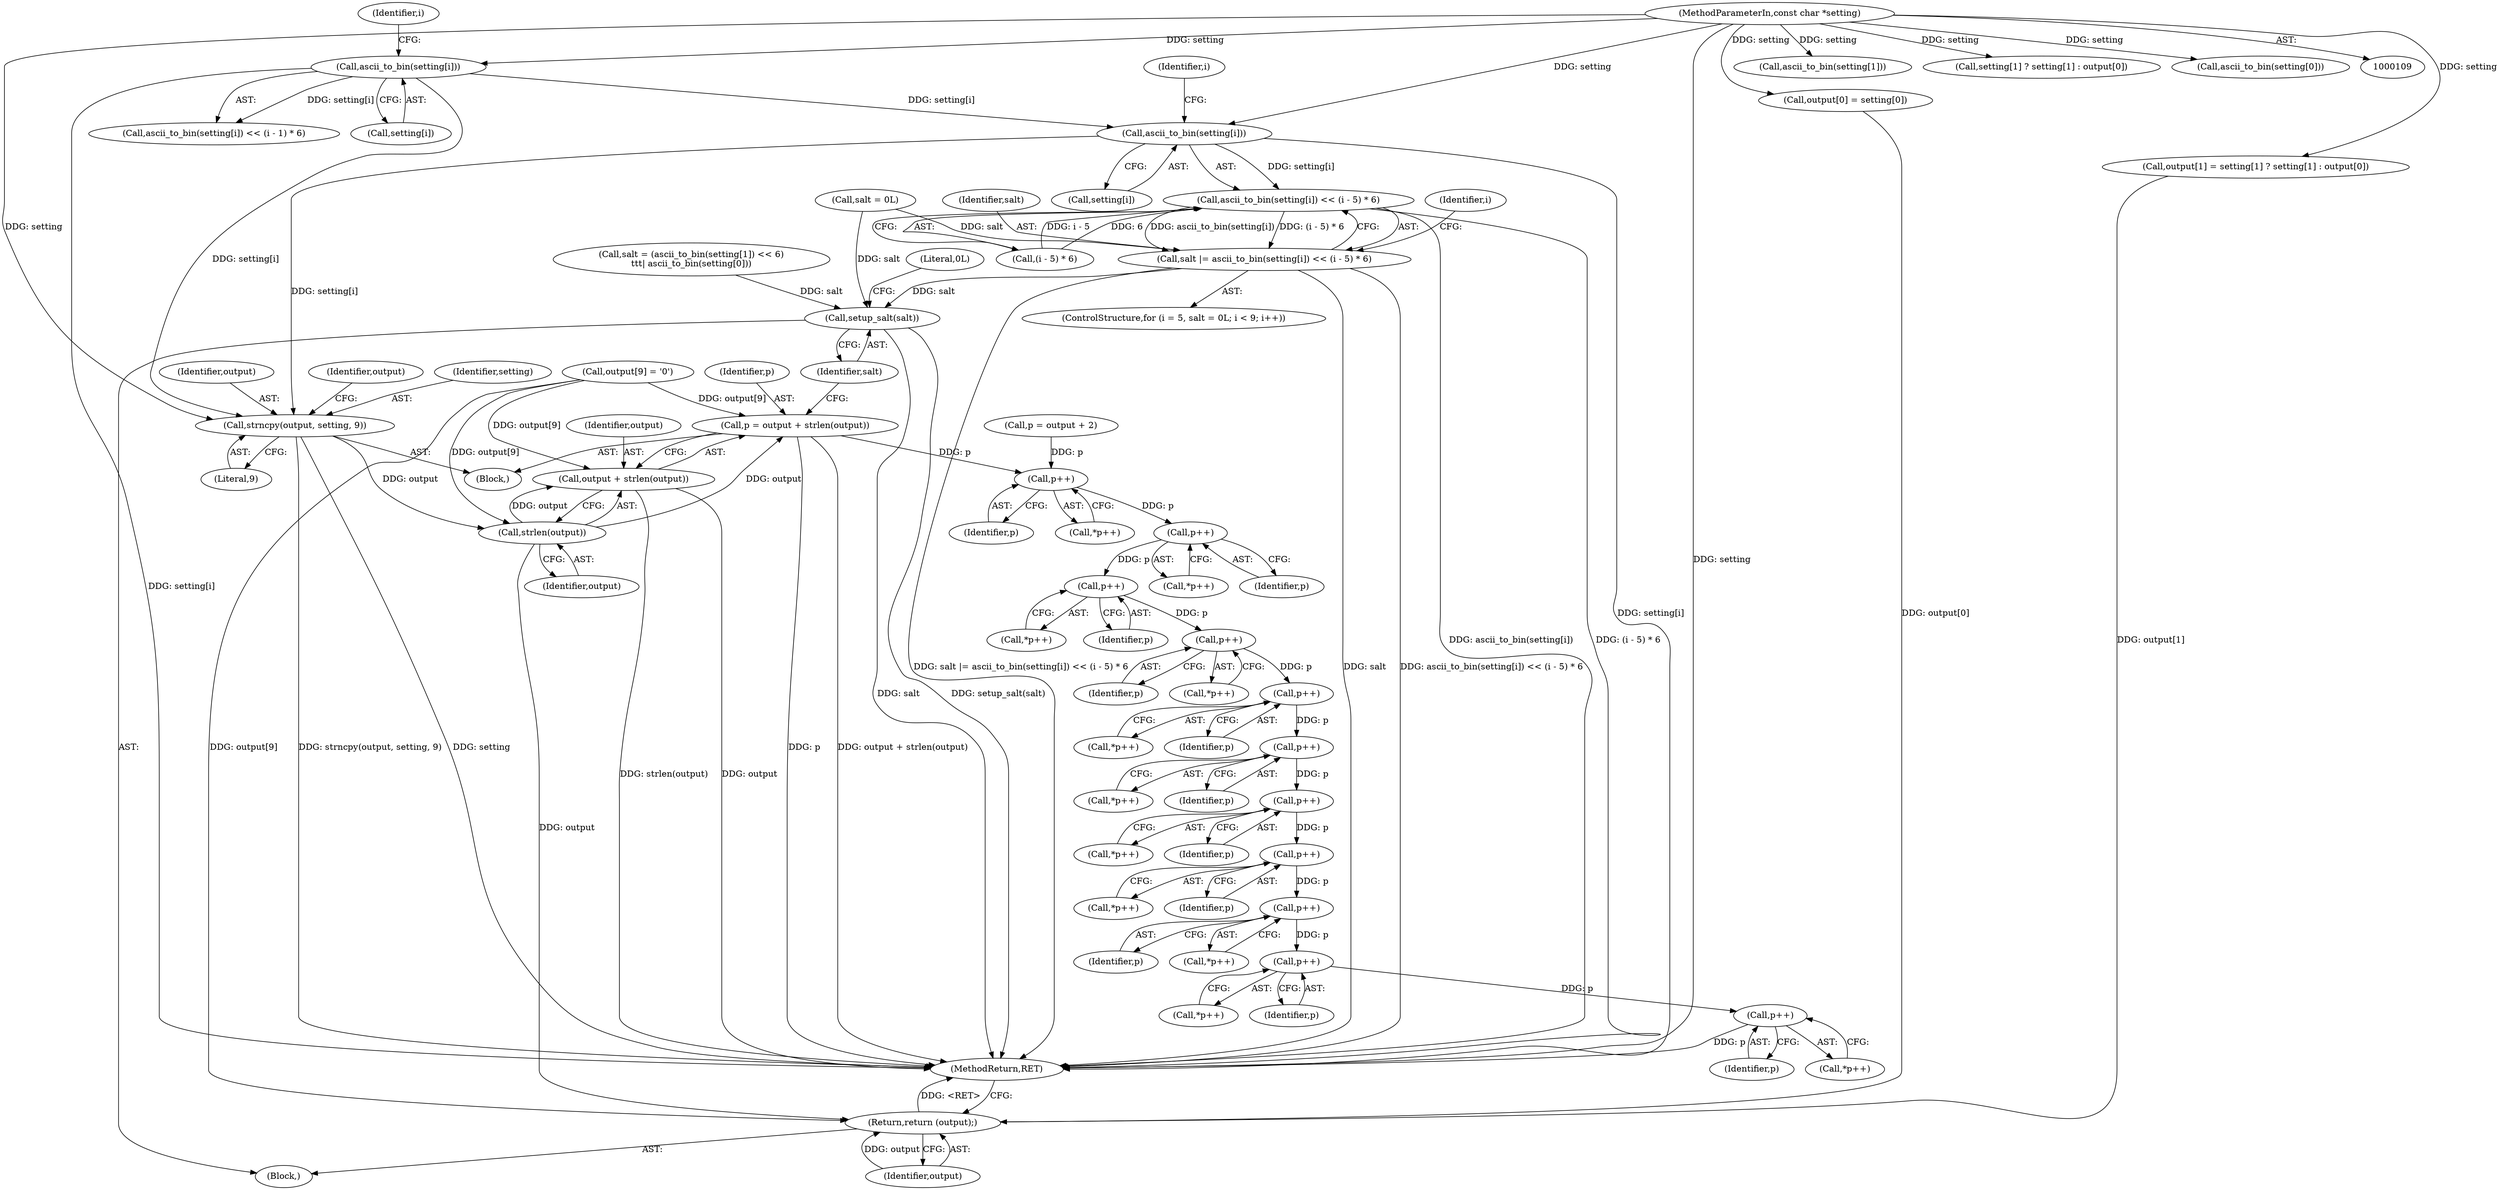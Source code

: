 digraph "0_postgresql_932ded2ed51e8333852e370c7a6dad75d9f236f9@array" {
"1000208" [label="(Call,ascii_to_bin(setting[i]))"];
"1000183" [label="(Call,ascii_to_bin(setting[i]))"];
"1000111" [label="(MethodParameterIn,const char *setting)"];
"1000207" [label="(Call,ascii_to_bin(setting[i]) << (i - 5) * 6)"];
"1000205" [label="(Call,salt |= ascii_to_bin(setting[i]) << (i - 5) * 6)"];
"1000324" [label="(Call,setup_salt(salt))"];
"1000265" [label="(Call,strncpy(output, setting, 9))"];
"1000278" [label="(Call,strlen(output))"];
"1000274" [label="(Call,p = output + strlen(output))"];
"1000344" [label="(Call,p++)"];
"1000355" [label="(Call,p++)"];
"1000366" [label="(Call,p++)"];
"1000377" [label="(Call,p++)"];
"1000397" [label="(Call,p++)"];
"1000408" [label="(Call,p++)"];
"1000419" [label="(Call,p++)"];
"1000430" [label="(Call,p++)"];
"1000444" [label="(Call,p++)"];
"1000455" [label="(Call,p++)"];
"1000466" [label="(Call,p++)"];
"1000276" [label="(Call,output + strlen(output))"];
"1000477" [label="(Return,return (output);)"];
"1000204" [label="(Identifier,i)"];
"1000197" [label="(Call,salt = 0L)"];
"1000478" [label="(Identifier,output)"];
"1000275" [label="(Identifier,p)"];
"1000398" [label="(Identifier,p)"];
"1000356" [label="(Identifier,p)"];
"1000183" [label="(Call,ascii_to_bin(setting[i]))"];
"1000343" [label="(Call,*p++)"];
"1000366" [label="(Call,p++)"];
"1000397" [label="(Call,p++)"];
"1000444" [label="(Call,p++)"];
"1000328" [label="(Literal,0L)"];
"1000367" [label="(Identifier,p)"];
"1000443" [label="(Call,*p++)"];
"1000182" [label="(Call,ascii_to_bin(setting[i]) << (i - 1) * 6)"];
"1000354" [label="(Call,*p++)"];
"1000431" [label="(Identifier,p)"];
"1000465" [label="(Call,*p++)"];
"1000289" [label="(Call,ascii_to_bin(setting[1]))"];
"1000376" [label="(Call,*p++)"];
"1000274" [label="(Call,p = output + strlen(output))"];
"1000409" [label="(Identifier,p)"];
"1000430" [label="(Call,p++)"];
"1000365" [label="(Call,*p++)"];
"1000271" [label="(Identifier,output)"];
"1000279" [label="(Identifier,output)"];
"1000269" [label="(Call,output[9] = '\0')"];
"1000112" [label="(Block,)"];
"1000419" [label="(Call,p++)"];
"1000267" [label="(Identifier,setting)"];
"1000298" [label="(Call,output[0] = setting[0])"];
"1000265" [label="(Call,strncpy(output, setting, 9))"];
"1000355" [label="(Call,p++)"];
"1000456" [label="(Identifier,p)"];
"1000189" [label="(Identifier,i)"];
"1000214" [label="(Identifier,i)"];
"1000209" [label="(Call,setting[i])"];
"1000407" [label="(Call,*p++)"];
"1000207" [label="(Call,ascii_to_bin(setting[i]) << (i - 5) * 6)"];
"1000205" [label="(Call,salt |= ascii_to_bin(setting[i]) << (i - 5) * 6)"];
"1000454" [label="(Call,*p++)"];
"1000277" [label="(Identifier,output)"];
"1000319" [label="(Call,p = output + 2)"];
"1000345" [label="(Identifier,p)"];
"1000477" [label="(Return,return (output);)"];
"1000344" [label="(Call,p++)"];
"1000377" [label="(Call,p++)"];
"1000192" [label="(ControlStructure,for (i = 5, salt = 0L; i < 9; i++))"];
"1000309" [label="(Call,setting[1] ? setting[1] : output[0])"];
"1000184" [label="(Call,setting[i])"];
"1000396" [label="(Call,*p++)"];
"1000466" [label="(Call,p++)"];
"1000420" [label="(Identifier,p)"];
"1000324" [label="(Call,setup_salt(salt))"];
"1000467" [label="(Identifier,p)"];
"1000408" [label="(Call,p++)"];
"1000325" [label="(Identifier,salt)"];
"1000418" [label="(Call,*p++)"];
"1000445" [label="(Identifier,p)"];
"1000378" [label="(Identifier,p)"];
"1000278" [label="(Call,strlen(output))"];
"1000276" [label="(Call,output + strlen(output))"];
"1000206" [label="(Identifier,salt)"];
"1000479" [label="(MethodReturn,RET)"];
"1000455" [label="(Call,p++)"];
"1000266" [label="(Identifier,output)"];
"1000208" [label="(Call,ascii_to_bin(setting[i]))"];
"1000294" [label="(Call,ascii_to_bin(setting[0]))"];
"1000285" [label="(Call,salt = (ascii_to_bin(setting[1]) << 6)\n\t\t\t| ascii_to_bin(setting[0]))"];
"1000429" [label="(Call,*p++)"];
"1000268" [label="(Literal,9)"];
"1000305" [label="(Call,output[1] = setting[1] ? setting[1] : output[0])"];
"1000111" [label="(MethodParameterIn,const char *setting)"];
"1000166" [label="(Block,)"];
"1000212" [label="(Call,(i - 5) * 6)"];
"1000208" -> "1000207"  [label="AST: "];
"1000208" -> "1000209"  [label="CFG: "];
"1000209" -> "1000208"  [label="AST: "];
"1000214" -> "1000208"  [label="CFG: "];
"1000208" -> "1000479"  [label="DDG: setting[i]"];
"1000208" -> "1000207"  [label="DDG: setting[i]"];
"1000183" -> "1000208"  [label="DDG: setting[i]"];
"1000111" -> "1000208"  [label="DDG: setting"];
"1000208" -> "1000265"  [label="DDG: setting[i]"];
"1000183" -> "1000182"  [label="AST: "];
"1000183" -> "1000184"  [label="CFG: "];
"1000184" -> "1000183"  [label="AST: "];
"1000189" -> "1000183"  [label="CFG: "];
"1000183" -> "1000479"  [label="DDG: setting[i]"];
"1000183" -> "1000182"  [label="DDG: setting[i]"];
"1000111" -> "1000183"  [label="DDG: setting"];
"1000183" -> "1000265"  [label="DDG: setting[i]"];
"1000111" -> "1000109"  [label="AST: "];
"1000111" -> "1000479"  [label="DDG: setting"];
"1000111" -> "1000265"  [label="DDG: setting"];
"1000111" -> "1000289"  [label="DDG: setting"];
"1000111" -> "1000294"  [label="DDG: setting"];
"1000111" -> "1000298"  [label="DDG: setting"];
"1000111" -> "1000305"  [label="DDG: setting"];
"1000111" -> "1000309"  [label="DDG: setting"];
"1000207" -> "1000205"  [label="AST: "];
"1000207" -> "1000212"  [label="CFG: "];
"1000212" -> "1000207"  [label="AST: "];
"1000205" -> "1000207"  [label="CFG: "];
"1000207" -> "1000479"  [label="DDG: ascii_to_bin(setting[i])"];
"1000207" -> "1000479"  [label="DDG: (i - 5) * 6"];
"1000207" -> "1000205"  [label="DDG: ascii_to_bin(setting[i])"];
"1000207" -> "1000205"  [label="DDG: (i - 5) * 6"];
"1000212" -> "1000207"  [label="DDG: i - 5"];
"1000212" -> "1000207"  [label="DDG: 6"];
"1000205" -> "1000192"  [label="AST: "];
"1000206" -> "1000205"  [label="AST: "];
"1000204" -> "1000205"  [label="CFG: "];
"1000205" -> "1000479"  [label="DDG: salt"];
"1000205" -> "1000479"  [label="DDG: ascii_to_bin(setting[i]) << (i - 5) * 6"];
"1000205" -> "1000479"  [label="DDG: salt |= ascii_to_bin(setting[i]) << (i - 5) * 6"];
"1000197" -> "1000205"  [label="DDG: salt"];
"1000205" -> "1000324"  [label="DDG: salt"];
"1000324" -> "1000112"  [label="AST: "];
"1000324" -> "1000325"  [label="CFG: "];
"1000325" -> "1000324"  [label="AST: "];
"1000328" -> "1000324"  [label="CFG: "];
"1000324" -> "1000479"  [label="DDG: setup_salt(salt)"];
"1000324" -> "1000479"  [label="DDG: salt"];
"1000285" -> "1000324"  [label="DDG: salt"];
"1000197" -> "1000324"  [label="DDG: salt"];
"1000265" -> "1000166"  [label="AST: "];
"1000265" -> "1000268"  [label="CFG: "];
"1000266" -> "1000265"  [label="AST: "];
"1000267" -> "1000265"  [label="AST: "];
"1000268" -> "1000265"  [label="AST: "];
"1000271" -> "1000265"  [label="CFG: "];
"1000265" -> "1000479"  [label="DDG: strncpy(output, setting, 9)"];
"1000265" -> "1000479"  [label="DDG: setting"];
"1000265" -> "1000278"  [label="DDG: output"];
"1000278" -> "1000276"  [label="AST: "];
"1000278" -> "1000279"  [label="CFG: "];
"1000279" -> "1000278"  [label="AST: "];
"1000276" -> "1000278"  [label="CFG: "];
"1000278" -> "1000274"  [label="DDG: output"];
"1000278" -> "1000276"  [label="DDG: output"];
"1000269" -> "1000278"  [label="DDG: output[9]"];
"1000278" -> "1000477"  [label="DDG: output"];
"1000274" -> "1000166"  [label="AST: "];
"1000274" -> "1000276"  [label="CFG: "];
"1000275" -> "1000274"  [label="AST: "];
"1000276" -> "1000274"  [label="AST: "];
"1000325" -> "1000274"  [label="CFG: "];
"1000274" -> "1000479"  [label="DDG: p"];
"1000274" -> "1000479"  [label="DDG: output + strlen(output)"];
"1000269" -> "1000274"  [label="DDG: output[9]"];
"1000274" -> "1000344"  [label="DDG: p"];
"1000344" -> "1000343"  [label="AST: "];
"1000344" -> "1000345"  [label="CFG: "];
"1000345" -> "1000344"  [label="AST: "];
"1000343" -> "1000344"  [label="CFG: "];
"1000319" -> "1000344"  [label="DDG: p"];
"1000344" -> "1000355"  [label="DDG: p"];
"1000355" -> "1000354"  [label="AST: "];
"1000355" -> "1000356"  [label="CFG: "];
"1000356" -> "1000355"  [label="AST: "];
"1000354" -> "1000355"  [label="CFG: "];
"1000355" -> "1000366"  [label="DDG: p"];
"1000366" -> "1000365"  [label="AST: "];
"1000366" -> "1000367"  [label="CFG: "];
"1000367" -> "1000366"  [label="AST: "];
"1000365" -> "1000366"  [label="CFG: "];
"1000366" -> "1000377"  [label="DDG: p"];
"1000377" -> "1000376"  [label="AST: "];
"1000377" -> "1000378"  [label="CFG: "];
"1000378" -> "1000377"  [label="AST: "];
"1000376" -> "1000377"  [label="CFG: "];
"1000377" -> "1000397"  [label="DDG: p"];
"1000397" -> "1000396"  [label="AST: "];
"1000397" -> "1000398"  [label="CFG: "];
"1000398" -> "1000397"  [label="AST: "];
"1000396" -> "1000397"  [label="CFG: "];
"1000397" -> "1000408"  [label="DDG: p"];
"1000408" -> "1000407"  [label="AST: "];
"1000408" -> "1000409"  [label="CFG: "];
"1000409" -> "1000408"  [label="AST: "];
"1000407" -> "1000408"  [label="CFG: "];
"1000408" -> "1000419"  [label="DDG: p"];
"1000419" -> "1000418"  [label="AST: "];
"1000419" -> "1000420"  [label="CFG: "];
"1000420" -> "1000419"  [label="AST: "];
"1000418" -> "1000419"  [label="CFG: "];
"1000419" -> "1000430"  [label="DDG: p"];
"1000430" -> "1000429"  [label="AST: "];
"1000430" -> "1000431"  [label="CFG: "];
"1000431" -> "1000430"  [label="AST: "];
"1000429" -> "1000430"  [label="CFG: "];
"1000430" -> "1000444"  [label="DDG: p"];
"1000444" -> "1000443"  [label="AST: "];
"1000444" -> "1000445"  [label="CFG: "];
"1000445" -> "1000444"  [label="AST: "];
"1000443" -> "1000444"  [label="CFG: "];
"1000444" -> "1000455"  [label="DDG: p"];
"1000455" -> "1000454"  [label="AST: "];
"1000455" -> "1000456"  [label="CFG: "];
"1000456" -> "1000455"  [label="AST: "];
"1000454" -> "1000455"  [label="CFG: "];
"1000455" -> "1000466"  [label="DDG: p"];
"1000466" -> "1000465"  [label="AST: "];
"1000466" -> "1000467"  [label="CFG: "];
"1000467" -> "1000466"  [label="AST: "];
"1000465" -> "1000466"  [label="CFG: "];
"1000466" -> "1000479"  [label="DDG: p"];
"1000277" -> "1000276"  [label="AST: "];
"1000276" -> "1000479"  [label="DDG: strlen(output)"];
"1000276" -> "1000479"  [label="DDG: output"];
"1000269" -> "1000276"  [label="DDG: output[9]"];
"1000477" -> "1000112"  [label="AST: "];
"1000477" -> "1000478"  [label="CFG: "];
"1000478" -> "1000477"  [label="AST: "];
"1000479" -> "1000477"  [label="CFG: "];
"1000477" -> "1000479"  [label="DDG: <RET>"];
"1000478" -> "1000477"  [label="DDG: output"];
"1000305" -> "1000477"  [label="DDG: output[1]"];
"1000269" -> "1000477"  [label="DDG: output[9]"];
"1000298" -> "1000477"  [label="DDG: output[0]"];
}
